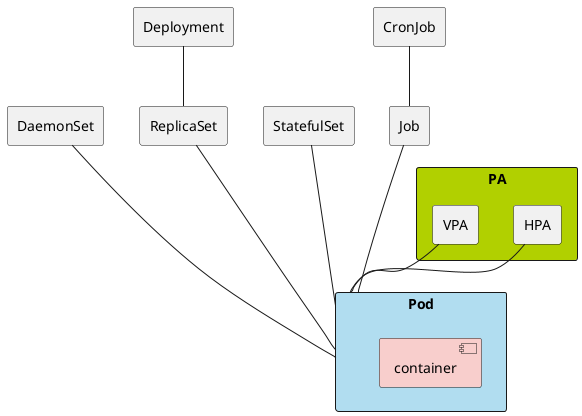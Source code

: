 @startuml

rectangle DaemonSet
rectangle Deployment
rectangle ReplicaSet
rectangle StatefulSet
rectangle CronJob
rectangle Job

rectangle PA #B1D000 {
rectangle HPA
rectangle VPA
}

rectangle "Pod" #B1DDF0 {
component "container" #F8CECC
}

Deployment -- ReplicaSet
CronJob -- Job
DaemonSet --- "Pod"
StatefulSet --- "Pod"
ReplicaSet --- "Pod"
Job --- "Pod"
HPA -- "Pod"
VPA -- "Pod"
@enduml